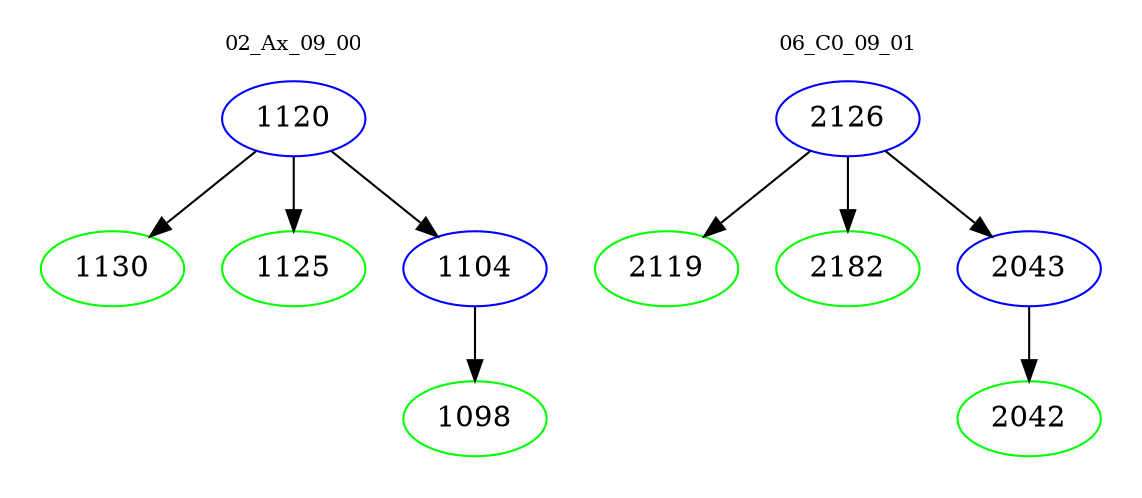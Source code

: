 digraph{
subgraph cluster_0 {
color = white
label = "02_Ax_09_00";
fontsize=10;
T0_1120 [label="1120", color="blue"]
T0_1120 -> T0_1130 [color="black"]
T0_1130 [label="1130", color="green"]
T0_1120 -> T0_1125 [color="black"]
T0_1125 [label="1125", color="green"]
T0_1120 -> T0_1104 [color="black"]
T0_1104 [label="1104", color="blue"]
T0_1104 -> T0_1098 [color="black"]
T0_1098 [label="1098", color="green"]
}
subgraph cluster_1 {
color = white
label = "06_C0_09_01";
fontsize=10;
T1_2126 [label="2126", color="blue"]
T1_2126 -> T1_2119 [color="black"]
T1_2119 [label="2119", color="green"]
T1_2126 -> T1_2182 [color="black"]
T1_2182 [label="2182", color="green"]
T1_2126 -> T1_2043 [color="black"]
T1_2043 [label="2043", color="blue"]
T1_2043 -> T1_2042 [color="black"]
T1_2042 [label="2042", color="green"]
}
}
